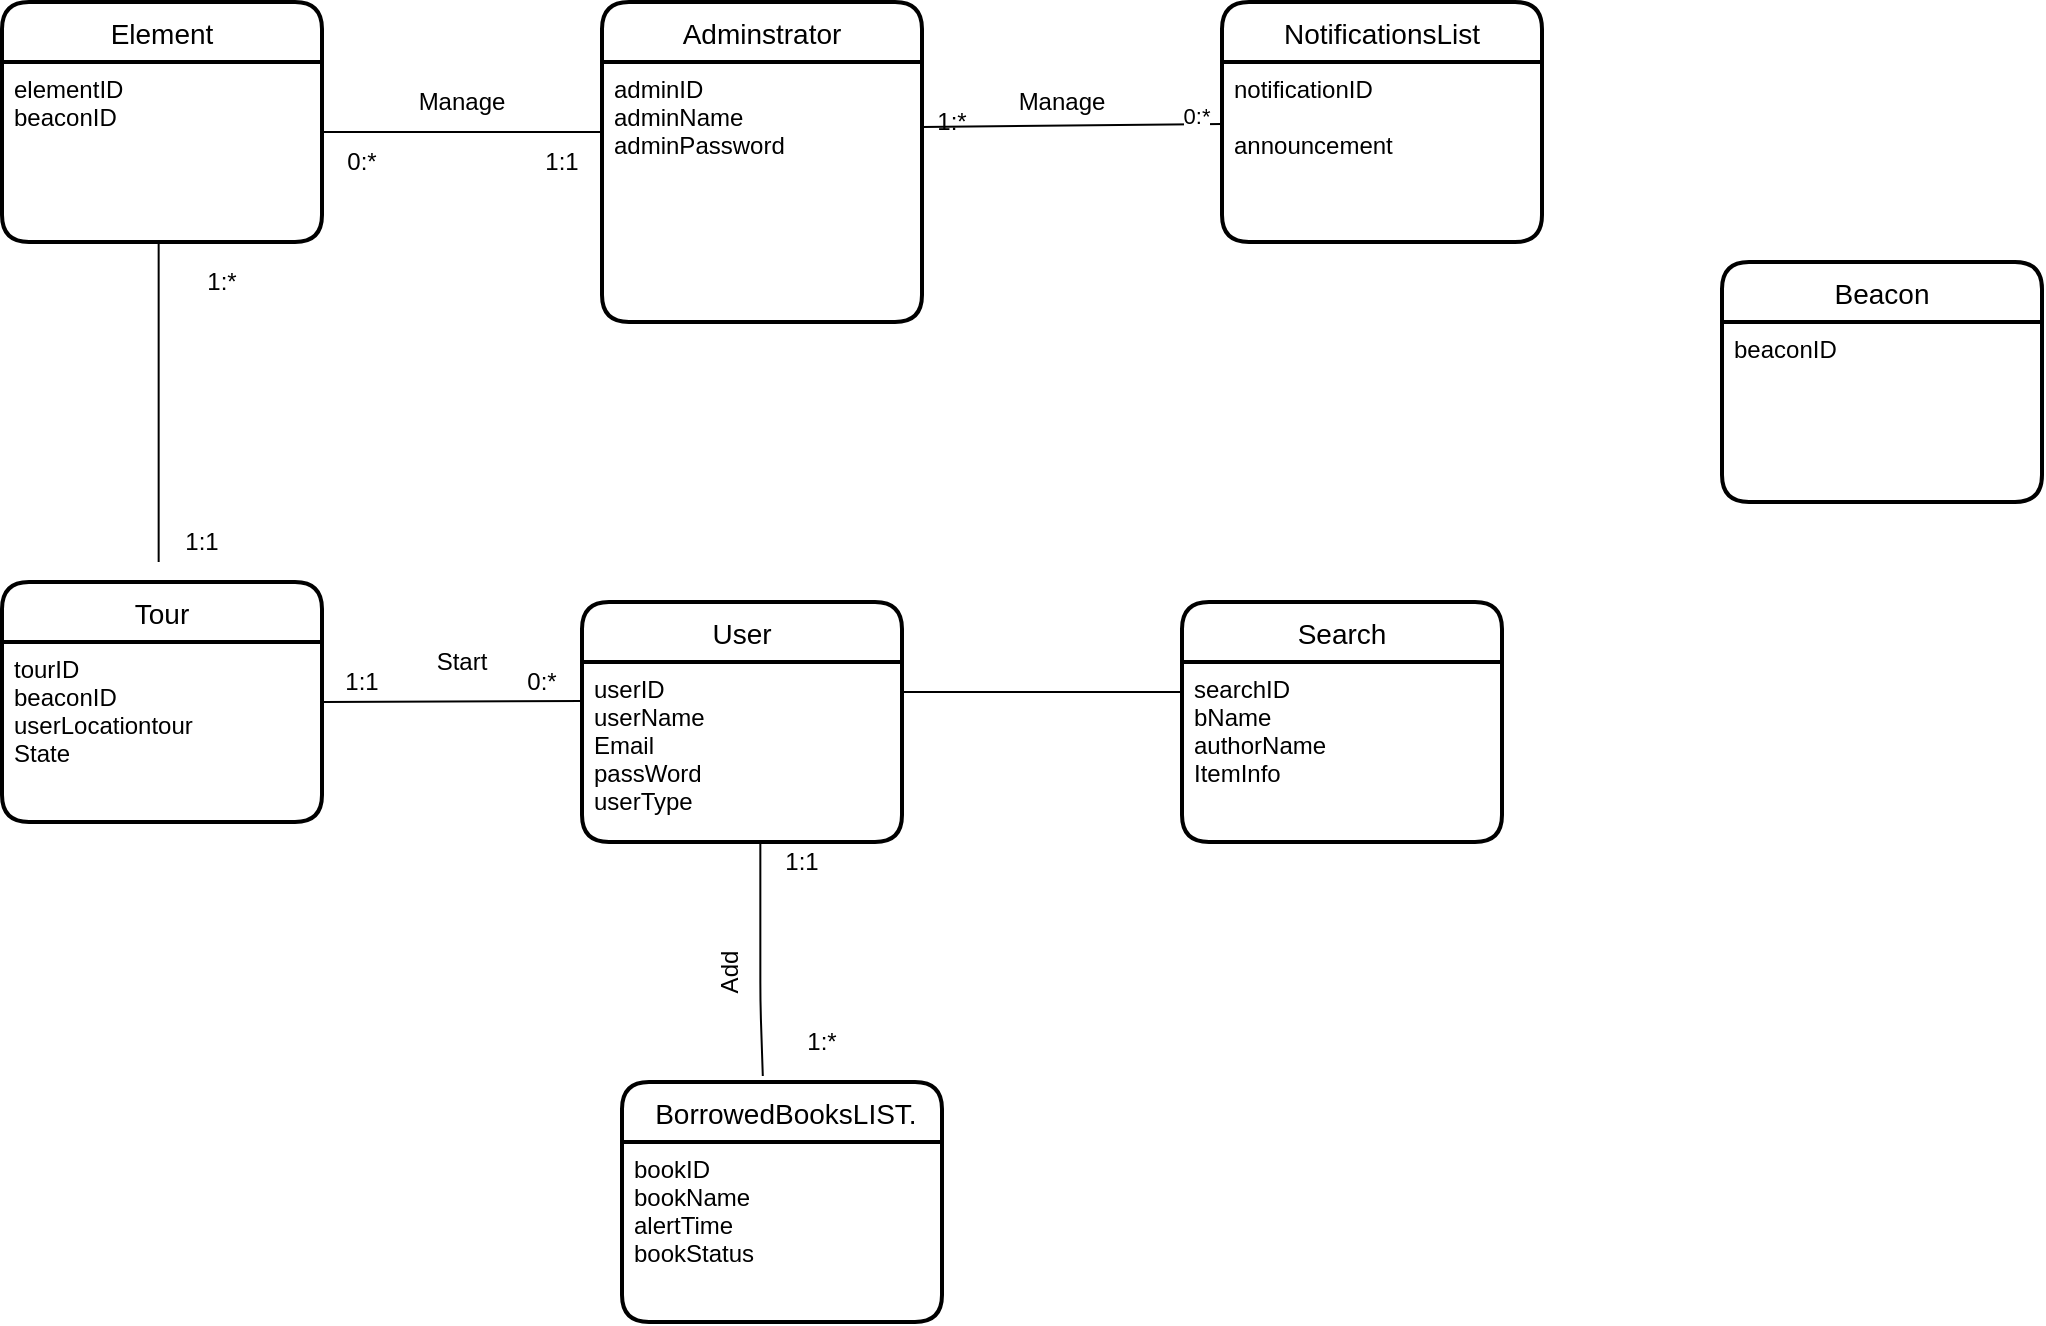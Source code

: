 <mxfile version="13.8.8" type="github">
  <diagram id="b6xReiiVfWbp93-vF_JI" name="Page-1">
    <mxGraphModel dx="1498" dy="798" grid="1" gridSize="10" guides="1" tooltips="1" connect="1" arrows="1" fold="1" page="1" pageScale="1" pageWidth="827" pageHeight="1169" math="0" shadow="0">
      <root>
        <mxCell id="0" />
        <mxCell id="1" parent="0" />
        <mxCell id="oIsRurDVyBBEBnvUEINs-1" value="User" style="swimlane;childLayout=stackLayout;horizontal=1;startSize=30;horizontalStack=0;rounded=1;fontSize=14;fontStyle=0;strokeWidth=2;resizeParent=0;resizeLast=1;shadow=0;dashed=0;align=center;" parent="1" vertex="1">
          <mxGeometry x="360" y="390" width="160" height="120" as="geometry" />
        </mxCell>
        <mxCell id="oIsRurDVyBBEBnvUEINs-2" value="userID&#xa;userName&#xa;Email&#xa;passWord&#xa;userType" style="align=left;strokeColor=none;fillColor=none;spacingLeft=4;fontSize=12;verticalAlign=top;resizable=0;rotatable=0;part=1;" parent="oIsRurDVyBBEBnvUEINs-1" vertex="1">
          <mxGeometry y="30" width="160" height="90" as="geometry" />
        </mxCell>
        <mxCell id="oIsRurDVyBBEBnvUEINs-3" value="Adminstrator" style="swimlane;childLayout=stackLayout;horizontal=1;startSize=30;horizontalStack=0;rounded=1;fontSize=14;fontStyle=0;strokeWidth=2;resizeParent=0;resizeLast=1;shadow=0;dashed=0;align=center;" parent="1" vertex="1">
          <mxGeometry x="370" y="90" width="160" height="160" as="geometry" />
        </mxCell>
        <mxCell id="oIsRurDVyBBEBnvUEINs-4" value="adminID&#xa;adminName&#xa;adminPassword" style="align=left;strokeColor=none;fillColor=none;spacingLeft=4;fontSize=12;verticalAlign=top;resizable=0;rotatable=0;part=1;" parent="oIsRurDVyBBEBnvUEINs-3" vertex="1">
          <mxGeometry y="30" width="160" height="130" as="geometry" />
        </mxCell>
        <mxCell id="oIsRurDVyBBEBnvUEINs-5" value="Tour" style="swimlane;childLayout=stackLayout;horizontal=1;startSize=30;horizontalStack=0;rounded=1;fontSize=14;fontStyle=0;strokeWidth=2;resizeParent=0;resizeLast=1;shadow=0;dashed=0;align=center;" parent="1" vertex="1">
          <mxGeometry x="70" y="380" width="160" height="120" as="geometry" />
        </mxCell>
        <mxCell id="oIsRurDVyBBEBnvUEINs-6" value="tourID&#xa;beaconID&#xa;userLocationtour&#xa;State&#xa;" style="align=left;strokeColor=none;fillColor=none;spacingLeft=4;fontSize=12;verticalAlign=top;resizable=0;rotatable=0;part=1;" parent="oIsRurDVyBBEBnvUEINs-5" vertex="1">
          <mxGeometry y="30" width="160" height="90" as="geometry" />
        </mxCell>
        <mxCell id="oIsRurDVyBBEBnvUEINs-7" value="Element" style="swimlane;childLayout=stackLayout;horizontal=1;startSize=30;horizontalStack=0;rounded=1;fontSize=14;fontStyle=0;strokeWidth=2;resizeParent=0;resizeLast=1;shadow=0;dashed=0;align=center;" parent="1" vertex="1">
          <mxGeometry x="70" y="90" width="160" height="120" as="geometry" />
        </mxCell>
        <mxCell id="oIsRurDVyBBEBnvUEINs-8" value="elementID&#xa;beaconID&#xa;" style="align=left;strokeColor=none;fillColor=none;spacingLeft=4;fontSize=12;verticalAlign=top;resizable=0;rotatable=0;part=1;" parent="oIsRurDVyBBEBnvUEINs-7" vertex="1">
          <mxGeometry y="30" width="160" height="90" as="geometry" />
        </mxCell>
        <mxCell id="oIsRurDVyBBEBnvUEINs-11" value="NotificationsList" style="swimlane;childLayout=stackLayout;horizontal=1;startSize=30;horizontalStack=0;rounded=1;fontSize=14;fontStyle=0;strokeWidth=2;resizeParent=0;resizeLast=1;shadow=0;dashed=0;align=center;" parent="1" vertex="1">
          <mxGeometry x="680" y="90" width="160" height="120" as="geometry" />
        </mxCell>
        <mxCell id="oIsRurDVyBBEBnvUEINs-12" value="notificationID&#xa;&#xa;announcement&#xa;" style="align=left;strokeColor=none;fillColor=none;spacingLeft=4;fontSize=12;verticalAlign=top;resizable=0;rotatable=0;part=1;" parent="oIsRurDVyBBEBnvUEINs-11" vertex="1">
          <mxGeometry y="30" width="160" height="90" as="geometry" />
        </mxCell>
        <mxCell id="oIsRurDVyBBEBnvUEINs-15" value=" BorrowedBooksLIST." style="swimlane;childLayout=stackLayout;horizontal=1;startSize=30;horizontalStack=0;rounded=1;fontSize=14;fontStyle=0;strokeWidth=2;resizeParent=0;resizeLast=1;shadow=0;dashed=0;align=center;" parent="1" vertex="1">
          <mxGeometry x="380" y="630" width="160" height="120" as="geometry" />
        </mxCell>
        <mxCell id="oIsRurDVyBBEBnvUEINs-16" value="bookID&#xa;bookName&#xa;alertTime&#xa;bookStatus&#xa;" style="align=left;strokeColor=none;fillColor=none;spacingLeft=4;fontSize=12;verticalAlign=top;resizable=0;rotatable=0;part=1;" parent="oIsRurDVyBBEBnvUEINs-15" vertex="1">
          <mxGeometry y="30" width="160" height="90" as="geometry" />
        </mxCell>
        <mxCell id="oIsRurDVyBBEBnvUEINs-17" value="Search" style="swimlane;childLayout=stackLayout;horizontal=1;startSize=30;horizontalStack=0;rounded=1;fontSize=14;fontStyle=0;strokeWidth=2;resizeParent=0;resizeLast=1;shadow=0;dashed=0;align=center;" parent="1" vertex="1">
          <mxGeometry x="660" y="390" width="160" height="120" as="geometry" />
        </mxCell>
        <mxCell id="oIsRurDVyBBEBnvUEINs-18" value="searchID&#xa;bName&#xa;authorName&#xa;ItemInfo" style="align=left;strokeColor=none;fillColor=none;spacingLeft=4;fontSize=12;verticalAlign=top;resizable=0;rotatable=0;part=1;" parent="oIsRurDVyBBEBnvUEINs-17" vertex="1">
          <mxGeometry y="30" width="160" height="90" as="geometry" />
        </mxCell>
        <mxCell id="YU0FvFcGYG7VNWClvzHV-2" value="" style="endArrow=none;html=1;rounded=0;exitX=1;exitY=0.25;exitDx=0;exitDy=0;" edge="1" parent="1" source="oIsRurDVyBBEBnvUEINs-4">
          <mxGeometry relative="1" as="geometry">
            <mxPoint x="530" y="149.5" as="sourcePoint" />
            <mxPoint x="680" y="151" as="targetPoint" />
          </mxGeometry>
        </mxCell>
        <mxCell id="YU0FvFcGYG7VNWClvzHV-3" value="" style="resizable=0;html=1;align=right;verticalAlign=bottom;" connectable="0" vertex="1" parent="YU0FvFcGYG7VNWClvzHV-2">
          <mxGeometry x="1" relative="1" as="geometry" />
        </mxCell>
        <mxCell id="YU0FvFcGYG7VNWClvzHV-4" value="0:*" style="edgeLabel;html=1;align=center;verticalAlign=middle;resizable=0;points=[];" vertex="1" connectable="0" parent="YU0FvFcGYG7VNWClvzHV-2">
          <mxGeometry x="0.826" y="4" relative="1" as="geometry">
            <mxPoint as="offset" />
          </mxGeometry>
        </mxCell>
        <mxCell id="YU0FvFcGYG7VNWClvzHV-5" value="Manage" style="text;html=1;strokeColor=none;fillColor=none;align=center;verticalAlign=middle;whiteSpace=wrap;rounded=0;" vertex="1" parent="1">
          <mxGeometry x="580" y="130" width="40" height="20" as="geometry" />
        </mxCell>
        <mxCell id="YU0FvFcGYG7VNWClvzHV-6" value="1:*" style="text;html=1;strokeColor=none;fillColor=none;align=center;verticalAlign=middle;whiteSpace=wrap;rounded=0;" vertex="1" parent="1">
          <mxGeometry x="540" y="140" width="10" height="20" as="geometry" />
        </mxCell>
        <mxCell id="YU0FvFcGYG7VNWClvzHV-11" value="" style="endArrow=none;html=1;rounded=0;" edge="1" parent="1">
          <mxGeometry relative="1" as="geometry">
            <mxPoint x="148.33" y="210.17" as="sourcePoint" />
            <mxPoint x="148.33" y="370" as="targetPoint" />
          </mxGeometry>
        </mxCell>
        <mxCell id="YU0FvFcGYG7VNWClvzHV-12" value="1:*" style="text;html=1;strokeColor=none;fillColor=none;align=center;verticalAlign=middle;whiteSpace=wrap;rounded=0;" vertex="1" parent="1">
          <mxGeometry x="160" y="220" width="40" height="20" as="geometry" />
        </mxCell>
        <mxCell id="YU0FvFcGYG7VNWClvzHV-13" value="1:1" style="text;html=1;strokeColor=none;fillColor=none;align=center;verticalAlign=middle;whiteSpace=wrap;rounded=0;" vertex="1" parent="1">
          <mxGeometry x="150" y="350" width="40" height="20" as="geometry" />
        </mxCell>
        <mxCell id="YU0FvFcGYG7VNWClvzHV-14" value="0:*" style="text;html=1;strokeColor=none;fillColor=none;align=center;verticalAlign=middle;whiteSpace=wrap;rounded=0;" vertex="1" parent="1">
          <mxGeometry x="230" y="160" width="40" height="20" as="geometry" />
        </mxCell>
        <mxCell id="YU0FvFcGYG7VNWClvzHV-19" value="Manage" style="text;html=1;strokeColor=none;fillColor=none;align=center;verticalAlign=middle;whiteSpace=wrap;rounded=0;rotation=0;" vertex="1" parent="1">
          <mxGeometry x="280" y="130" width="40" height="20" as="geometry" />
        </mxCell>
        <mxCell id="oIsRurDVyBBEBnvUEINs-9" value="Beacon" style="swimlane;childLayout=stackLayout;horizontal=1;startSize=30;horizontalStack=0;rounded=1;fontSize=14;fontStyle=0;strokeWidth=2;resizeParent=0;resizeLast=1;shadow=0;dashed=0;align=center;" parent="1" vertex="1">
          <mxGeometry x="930" y="220" width="160" height="120" as="geometry" />
        </mxCell>
        <mxCell id="oIsRurDVyBBEBnvUEINs-10" value="beaconID&#xa;&#xa;" style="align=left;strokeColor=none;fillColor=none;spacingLeft=4;fontSize=12;verticalAlign=top;resizable=0;rotatable=0;part=1;" parent="oIsRurDVyBBEBnvUEINs-9" vertex="1">
          <mxGeometry y="30" width="160" height="90" as="geometry" />
        </mxCell>
        <mxCell id="YU0FvFcGYG7VNWClvzHV-21" value="" style="line;strokeWidth=1;rotatable=0;dashed=0;labelPosition=right;align=left;verticalAlign=middle;spacingTop=0;spacingLeft=6;points=[];portConstraint=eastwest;" vertex="1" parent="1">
          <mxGeometry x="230" y="150" width="140" height="10" as="geometry" />
        </mxCell>
        <mxCell id="YU0FvFcGYG7VNWClvzHV-16" value="1:1" style="text;html=1;strokeColor=none;fillColor=none;align=center;verticalAlign=middle;whiteSpace=wrap;rounded=0;" vertex="1" parent="1">
          <mxGeometry x="270" y="150" width="160" height="40" as="geometry" />
        </mxCell>
        <mxCell id="YU0FvFcGYG7VNWClvzHV-31" value="" style="endArrow=none;html=1;exitX=0.44;exitY=-0.025;exitDx=0;exitDy=0;exitPerimeter=0;" edge="1" parent="1" source="oIsRurDVyBBEBnvUEINs-15">
          <mxGeometry width="50" height="50" relative="1" as="geometry">
            <mxPoint x="449" y="620" as="sourcePoint" />
            <mxPoint x="449.17" y="510" as="targetPoint" />
            <Array as="points">
              <mxPoint x="449.17" y="590" />
            </Array>
          </mxGeometry>
        </mxCell>
        <mxCell id="YU0FvFcGYG7VNWClvzHV-32" value="1:1" style="text;html=1;strokeColor=none;fillColor=none;align=center;verticalAlign=middle;whiteSpace=wrap;rounded=0;" vertex="1" parent="1">
          <mxGeometry x="450" y="510" width="40" height="20" as="geometry" />
        </mxCell>
        <mxCell id="YU0FvFcGYG7VNWClvzHV-33" value="1:*" style="text;html=1;strokeColor=none;fillColor=none;align=center;verticalAlign=middle;whiteSpace=wrap;rounded=0;" vertex="1" parent="1">
          <mxGeometry x="460" y="600" width="40" height="20" as="geometry" />
        </mxCell>
        <mxCell id="YU0FvFcGYG7VNWClvzHV-34" value="Add" style="text;html=1;strokeColor=none;fillColor=none;align=center;verticalAlign=middle;whiteSpace=wrap;rounded=0;rotation=-90;" vertex="1" parent="1">
          <mxGeometry x="414" y="565" width="40" height="20" as="geometry" />
        </mxCell>
        <mxCell id="YU0FvFcGYG7VNWClvzHV-35" value="" style="endArrow=none;html=1;exitX=1;exitY=0.5;exitDx=0;exitDy=0;" edge="1" parent="1" source="oIsRurDVyBBEBnvUEINs-5">
          <mxGeometry width="50" height="50" relative="1" as="geometry">
            <mxPoint x="290" y="439.5" as="sourcePoint" />
            <mxPoint x="360" y="439.5" as="targetPoint" />
          </mxGeometry>
        </mxCell>
        <mxCell id="YU0FvFcGYG7VNWClvzHV-36" value="1:1" style="text;html=1;strokeColor=none;fillColor=none;align=center;verticalAlign=middle;whiteSpace=wrap;rounded=0;" vertex="1" parent="1">
          <mxGeometry x="230" y="420" width="40" height="20" as="geometry" />
        </mxCell>
        <mxCell id="YU0FvFcGYG7VNWClvzHV-37" value="0:*" style="text;html=1;strokeColor=none;fillColor=none;align=center;verticalAlign=middle;whiteSpace=wrap;rounded=0;" vertex="1" parent="1">
          <mxGeometry x="320" y="420" width="40" height="20" as="geometry" />
        </mxCell>
        <mxCell id="YU0FvFcGYG7VNWClvzHV-38" value="Start" style="text;html=1;strokeColor=none;fillColor=none;align=center;verticalAlign=middle;whiteSpace=wrap;rounded=0;" vertex="1" parent="1">
          <mxGeometry x="280" y="410" width="40" height="20" as="geometry" />
        </mxCell>
        <mxCell id="YU0FvFcGYG7VNWClvzHV-39" value="" style="endArrow=none;html=1;" edge="1" parent="1">
          <mxGeometry width="50" height="50" relative="1" as="geometry">
            <mxPoint x="520" y="435" as="sourcePoint" />
            <mxPoint x="660" y="435" as="targetPoint" />
          </mxGeometry>
        </mxCell>
      </root>
    </mxGraphModel>
  </diagram>
</mxfile>
